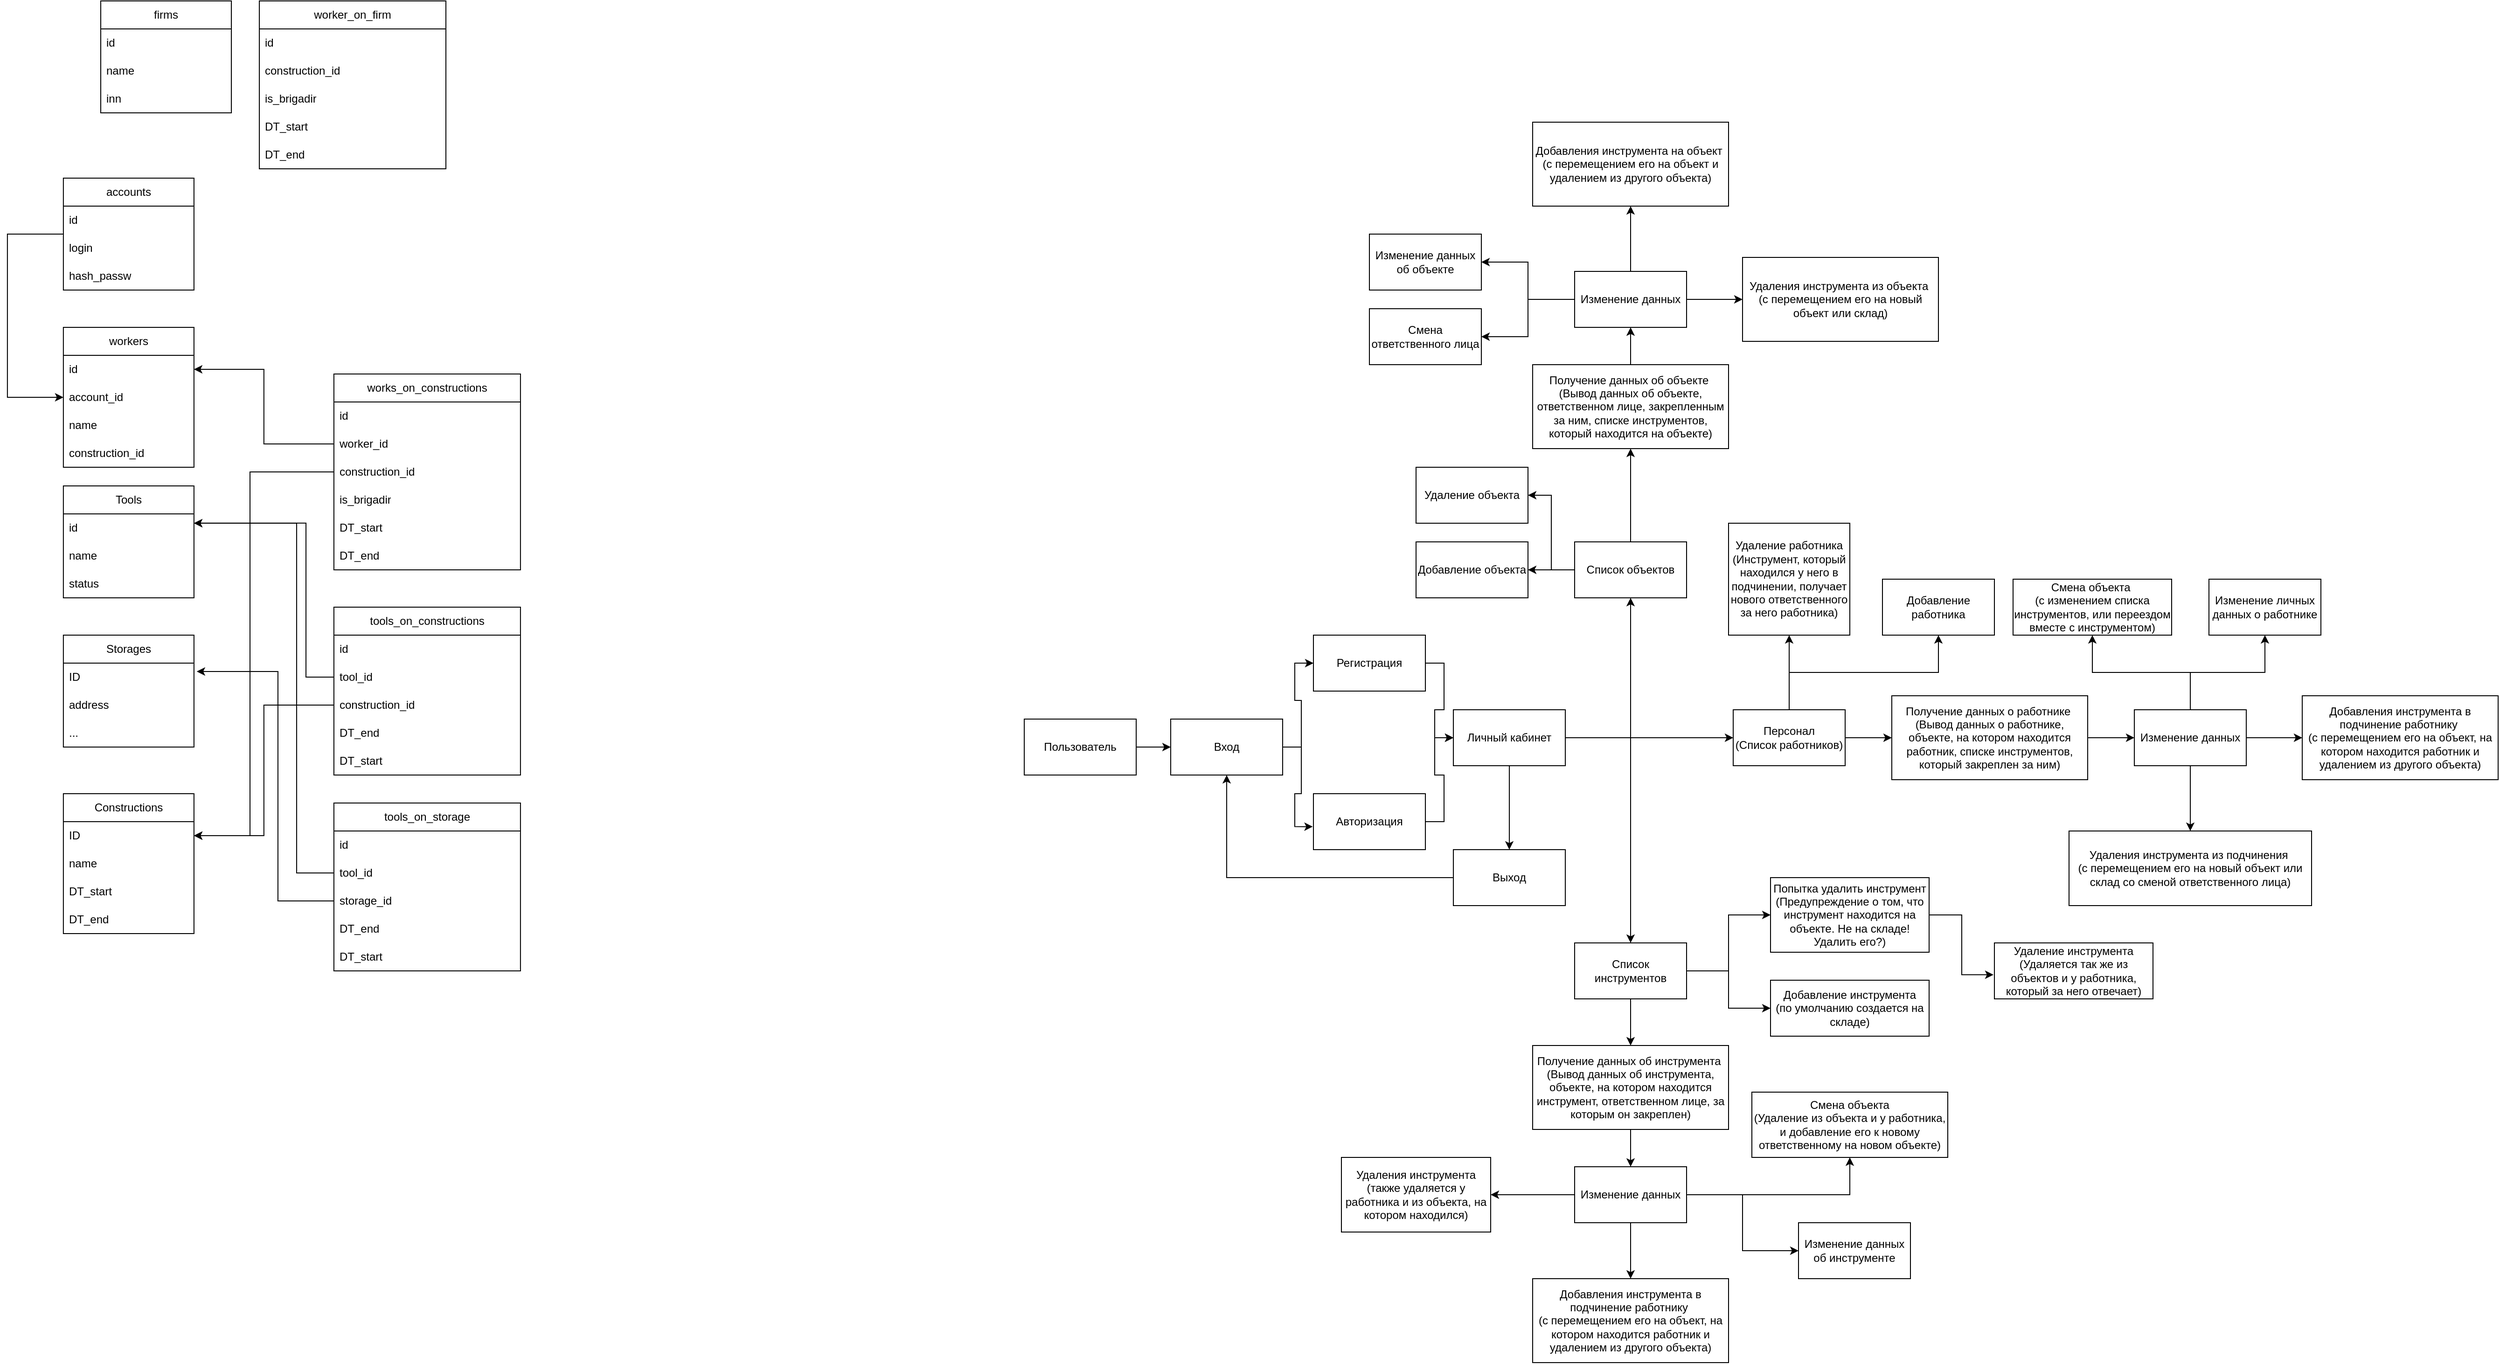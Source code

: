 <mxfile version="24.2.5" type="device">
  <diagram name="Страница — 1" id="pXBRPbK-wIGQVWEpCZlB">
    <mxGraphModel dx="1516" dy="2089" grid="1" gridSize="10" guides="1" tooltips="1" connect="1" arrows="1" fold="1" page="1" pageScale="1" pageWidth="827" pageHeight="1169" math="0" shadow="0">
      <root>
        <mxCell id="0" />
        <mxCell id="1" parent="0" />
        <mxCell id="KcIgnMJ5EYXVW8Tdl9T5-3" style="edgeStyle=orthogonalEdgeStyle;rounded=0;orthogonalLoop=1;jettySize=auto;html=1;entryX=0;entryY=0.5;entryDx=0;entryDy=0;" parent="1" source="KcIgnMJ5EYXVW8Tdl9T5-1" target="KcIgnMJ5EYXVW8Tdl9T5-2" edge="1">
          <mxGeometry relative="1" as="geometry" />
        </mxCell>
        <mxCell id="KcIgnMJ5EYXVW8Tdl9T5-1" value="Пользователь" style="rounded=0;whiteSpace=wrap;html=1;" parent="1" vertex="1">
          <mxGeometry x="670" y="350" width="120" height="60" as="geometry" />
        </mxCell>
        <mxCell id="KcIgnMJ5EYXVW8Tdl9T5-7" style="edgeStyle=orthogonalEdgeStyle;rounded=0;orthogonalLoop=1;jettySize=auto;html=1;entryX=0;entryY=0.5;entryDx=0;entryDy=0;" parent="1" source="KcIgnMJ5EYXVW8Tdl9T5-2" target="KcIgnMJ5EYXVW8Tdl9T5-4" edge="1">
          <mxGeometry relative="1" as="geometry" />
        </mxCell>
        <mxCell id="KcIgnMJ5EYXVW8Tdl9T5-2" value="Вход" style="rounded=0;whiteSpace=wrap;html=1;" parent="1" vertex="1">
          <mxGeometry x="827" y="350" width="120" height="60" as="geometry" />
        </mxCell>
        <mxCell id="KcIgnMJ5EYXVW8Tdl9T5-9" style="edgeStyle=orthogonalEdgeStyle;rounded=0;orthogonalLoop=1;jettySize=auto;html=1;entryX=0;entryY=0.5;entryDx=0;entryDy=0;" parent="1" source="KcIgnMJ5EYXVW8Tdl9T5-4" target="KcIgnMJ5EYXVW8Tdl9T5-8" edge="1">
          <mxGeometry relative="1" as="geometry" />
        </mxCell>
        <mxCell id="KcIgnMJ5EYXVW8Tdl9T5-4" value="Регистрация" style="rounded=0;whiteSpace=wrap;html=1;" parent="1" vertex="1">
          <mxGeometry x="980" y="260" width="120" height="60" as="geometry" />
        </mxCell>
        <mxCell id="KcIgnMJ5EYXVW8Tdl9T5-10" style="edgeStyle=orthogonalEdgeStyle;rounded=0;orthogonalLoop=1;jettySize=auto;html=1;entryX=0;entryY=0.5;entryDx=0;entryDy=0;" parent="1" source="KcIgnMJ5EYXVW8Tdl9T5-5" target="KcIgnMJ5EYXVW8Tdl9T5-8" edge="1">
          <mxGeometry relative="1" as="geometry" />
        </mxCell>
        <mxCell id="KcIgnMJ5EYXVW8Tdl9T5-5" value="Авторизация" style="rounded=0;whiteSpace=wrap;html=1;" parent="1" vertex="1">
          <mxGeometry x="980" y="430" width="120" height="60" as="geometry" />
        </mxCell>
        <mxCell id="KcIgnMJ5EYXVW8Tdl9T5-6" style="edgeStyle=orthogonalEdgeStyle;rounded=0;orthogonalLoop=1;jettySize=auto;html=1;entryX=-0.006;entryY=0.589;entryDx=0;entryDy=0;entryPerimeter=0;" parent="1" source="KcIgnMJ5EYXVW8Tdl9T5-2" target="KcIgnMJ5EYXVW8Tdl9T5-5" edge="1">
          <mxGeometry relative="1" as="geometry" />
        </mxCell>
        <mxCell id="KcIgnMJ5EYXVW8Tdl9T5-12" style="edgeStyle=orthogonalEdgeStyle;rounded=0;orthogonalLoop=1;jettySize=auto;html=1;entryX=0.5;entryY=0;entryDx=0;entryDy=0;" parent="1" source="KcIgnMJ5EYXVW8Tdl9T5-8" target="KcIgnMJ5EYXVW8Tdl9T5-11" edge="1">
          <mxGeometry relative="1" as="geometry" />
        </mxCell>
        <mxCell id="KcIgnMJ5EYXVW8Tdl9T5-18" style="edgeStyle=orthogonalEdgeStyle;rounded=0;orthogonalLoop=1;jettySize=auto;html=1;entryX=0;entryY=0.5;entryDx=0;entryDy=0;" parent="1" source="KcIgnMJ5EYXVW8Tdl9T5-8" target="KcIgnMJ5EYXVW8Tdl9T5-15" edge="1">
          <mxGeometry relative="1" as="geometry" />
        </mxCell>
        <mxCell id="KcIgnMJ5EYXVW8Tdl9T5-19" style="edgeStyle=orthogonalEdgeStyle;rounded=0;orthogonalLoop=1;jettySize=auto;html=1;entryX=0.5;entryY=0;entryDx=0;entryDy=0;" parent="1" source="KcIgnMJ5EYXVW8Tdl9T5-8" target="KcIgnMJ5EYXVW8Tdl9T5-16" edge="1">
          <mxGeometry relative="1" as="geometry" />
        </mxCell>
        <mxCell id="KcIgnMJ5EYXVW8Tdl9T5-8" value="Личный кабинет" style="rounded=0;whiteSpace=wrap;html=1;" parent="1" vertex="1">
          <mxGeometry x="1130" y="340" width="120" height="60" as="geometry" />
        </mxCell>
        <mxCell id="KcIgnMJ5EYXVW8Tdl9T5-13" style="edgeStyle=orthogonalEdgeStyle;rounded=0;orthogonalLoop=1;jettySize=auto;html=1;entryX=0.5;entryY=1;entryDx=0;entryDy=0;" parent="1" source="KcIgnMJ5EYXVW8Tdl9T5-11" target="KcIgnMJ5EYXVW8Tdl9T5-2" edge="1">
          <mxGeometry relative="1" as="geometry" />
        </mxCell>
        <mxCell id="KcIgnMJ5EYXVW8Tdl9T5-11" value="Выход" style="rounded=0;whiteSpace=wrap;html=1;" parent="1" vertex="1">
          <mxGeometry x="1130" y="490" width="120" height="60" as="geometry" />
        </mxCell>
        <mxCell id="KcIgnMJ5EYXVW8Tdl9T5-23" style="edgeStyle=orthogonalEdgeStyle;rounded=0;orthogonalLoop=1;jettySize=auto;html=1;entryX=1;entryY=0.5;entryDx=0;entryDy=0;" parent="1" source="KcIgnMJ5EYXVW8Tdl9T5-14" target="KcIgnMJ5EYXVW8Tdl9T5-20" edge="1">
          <mxGeometry relative="1" as="geometry" />
        </mxCell>
        <mxCell id="KcIgnMJ5EYXVW8Tdl9T5-24" style="edgeStyle=orthogonalEdgeStyle;rounded=0;orthogonalLoop=1;jettySize=auto;html=1;entryX=1;entryY=0.5;entryDx=0;entryDy=0;" parent="1" source="KcIgnMJ5EYXVW8Tdl9T5-14" target="KcIgnMJ5EYXVW8Tdl9T5-22" edge="1">
          <mxGeometry relative="1" as="geometry" />
        </mxCell>
        <mxCell id="KcIgnMJ5EYXVW8Tdl9T5-25" style="edgeStyle=orthogonalEdgeStyle;rounded=0;orthogonalLoop=1;jettySize=auto;html=1;entryX=0.5;entryY=1;entryDx=0;entryDy=0;" parent="1" source="KcIgnMJ5EYXVW8Tdl9T5-14" target="KcIgnMJ5EYXVW8Tdl9T5-21" edge="1">
          <mxGeometry relative="1" as="geometry" />
        </mxCell>
        <mxCell id="KcIgnMJ5EYXVW8Tdl9T5-14" value="Список объектов" style="rounded=0;whiteSpace=wrap;html=1;" parent="1" vertex="1">
          <mxGeometry x="1260" y="160" width="120" height="60" as="geometry" />
        </mxCell>
        <mxCell id="KcIgnMJ5EYXVW8Tdl9T5-47" style="edgeStyle=orthogonalEdgeStyle;rounded=0;orthogonalLoop=1;jettySize=auto;html=1;entryX=0;entryY=0.5;entryDx=0;entryDy=0;" parent="1" source="KcIgnMJ5EYXVW8Tdl9T5-15" target="KcIgnMJ5EYXVW8Tdl9T5-37" edge="1">
          <mxGeometry relative="1" as="geometry" />
        </mxCell>
        <mxCell id="KcIgnMJ5EYXVW8Tdl9T5-64" style="edgeStyle=orthogonalEdgeStyle;rounded=0;orthogonalLoop=1;jettySize=auto;html=1;entryX=0.5;entryY=1;entryDx=0;entryDy=0;" parent="1" source="KcIgnMJ5EYXVW8Tdl9T5-15" target="KcIgnMJ5EYXVW8Tdl9T5-63" edge="1">
          <mxGeometry relative="1" as="geometry" />
        </mxCell>
        <mxCell id="KcIgnMJ5EYXVW8Tdl9T5-65" style="edgeStyle=orthogonalEdgeStyle;rounded=0;orthogonalLoop=1;jettySize=auto;html=1;entryX=0.5;entryY=1;entryDx=0;entryDy=0;exitX=0.5;exitY=0;exitDx=0;exitDy=0;" parent="1" source="KcIgnMJ5EYXVW8Tdl9T5-15" target="KcIgnMJ5EYXVW8Tdl9T5-62" edge="1">
          <mxGeometry relative="1" as="geometry" />
        </mxCell>
        <mxCell id="KcIgnMJ5EYXVW8Tdl9T5-15" value="Персонал&lt;br&gt;(Список работников)" style="rounded=0;whiteSpace=wrap;html=1;" parent="1" vertex="1">
          <mxGeometry x="1430" y="340" width="120" height="60" as="geometry" />
        </mxCell>
        <mxCell id="KcIgnMJ5EYXVW8Tdl9T5-61" style="edgeStyle=orthogonalEdgeStyle;rounded=0;orthogonalLoop=1;jettySize=auto;html=1;entryX=0.5;entryY=0;entryDx=0;entryDy=0;" parent="1" source="KcIgnMJ5EYXVW8Tdl9T5-16" target="KcIgnMJ5EYXVW8Tdl9T5-51" edge="1">
          <mxGeometry relative="1" as="geometry" />
        </mxCell>
        <mxCell id="KcIgnMJ5EYXVW8Tdl9T5-68" style="edgeStyle=orthogonalEdgeStyle;rounded=0;orthogonalLoop=1;jettySize=auto;html=1;entryX=0;entryY=0.5;entryDx=0;entryDy=0;" parent="1" source="KcIgnMJ5EYXVW8Tdl9T5-16" target="KcIgnMJ5EYXVW8Tdl9T5-67" edge="1">
          <mxGeometry relative="1" as="geometry" />
        </mxCell>
        <mxCell id="KcIgnMJ5EYXVW8Tdl9T5-69" style="edgeStyle=orthogonalEdgeStyle;rounded=0;orthogonalLoop=1;jettySize=auto;html=1;entryX=0;entryY=0.5;entryDx=0;entryDy=0;" parent="1" source="KcIgnMJ5EYXVW8Tdl9T5-16" target="KcIgnMJ5EYXVW8Tdl9T5-66" edge="1">
          <mxGeometry relative="1" as="geometry" />
        </mxCell>
        <mxCell id="KcIgnMJ5EYXVW8Tdl9T5-16" value="Список инструментов" style="rounded=0;whiteSpace=wrap;html=1;" parent="1" vertex="1">
          <mxGeometry x="1260" y="590" width="120" height="60" as="geometry" />
        </mxCell>
        <mxCell id="KcIgnMJ5EYXVW8Tdl9T5-17" style="edgeStyle=orthogonalEdgeStyle;rounded=0;orthogonalLoop=1;jettySize=auto;html=1;entryX=0.5;entryY=1;entryDx=0;entryDy=0;" parent="1" source="KcIgnMJ5EYXVW8Tdl9T5-8" target="KcIgnMJ5EYXVW8Tdl9T5-14" edge="1">
          <mxGeometry relative="1" as="geometry" />
        </mxCell>
        <mxCell id="KcIgnMJ5EYXVW8Tdl9T5-20" value="Добавление объекта" style="rounded=0;whiteSpace=wrap;html=1;" parent="1" vertex="1">
          <mxGeometry x="1090" y="160" width="120" height="60" as="geometry" />
        </mxCell>
        <mxCell id="KcIgnMJ5EYXVW8Tdl9T5-28" style="edgeStyle=orthogonalEdgeStyle;rounded=0;orthogonalLoop=1;jettySize=auto;html=1;entryX=0.5;entryY=1;entryDx=0;entryDy=0;" parent="1" source="KcIgnMJ5EYXVW8Tdl9T5-21" target="KcIgnMJ5EYXVW8Tdl9T5-27" edge="1">
          <mxGeometry relative="1" as="geometry" />
        </mxCell>
        <mxCell id="KcIgnMJ5EYXVW8Tdl9T5-21" value="Получение данных об объекте&amp;nbsp;&lt;div&gt;(Вывод данных об объекте, ответственном лице, закрепленным за ним, списке инструментов, который находится на объекте)&lt;/div&gt;" style="rounded=0;whiteSpace=wrap;html=1;" parent="1" vertex="1">
          <mxGeometry x="1215" y="-30" width="210" height="90" as="geometry" />
        </mxCell>
        <mxCell id="KcIgnMJ5EYXVW8Tdl9T5-22" value="Удаление объекта" style="rounded=0;whiteSpace=wrap;html=1;" parent="1" vertex="1">
          <mxGeometry x="1090" y="80" width="120" height="60" as="geometry" />
        </mxCell>
        <mxCell id="KcIgnMJ5EYXVW8Tdl9T5-26" value="Добавления инструмента на объект&amp;nbsp;&lt;div&gt;(с перемещением его на объект и удалением из другого объекта)&lt;/div&gt;" style="rounded=0;whiteSpace=wrap;html=1;" parent="1" vertex="1">
          <mxGeometry x="1215" y="-290" width="210" height="90" as="geometry" />
        </mxCell>
        <mxCell id="KcIgnMJ5EYXVW8Tdl9T5-29" style="edgeStyle=orthogonalEdgeStyle;rounded=0;orthogonalLoop=1;jettySize=auto;html=1;entryX=0.5;entryY=1;entryDx=0;entryDy=0;" parent="1" source="KcIgnMJ5EYXVW8Tdl9T5-27" target="KcIgnMJ5EYXVW8Tdl9T5-26" edge="1">
          <mxGeometry relative="1" as="geometry" />
        </mxCell>
        <mxCell id="KcIgnMJ5EYXVW8Tdl9T5-31" style="edgeStyle=orthogonalEdgeStyle;rounded=0;orthogonalLoop=1;jettySize=auto;html=1;entryX=0;entryY=0.5;entryDx=0;entryDy=0;" parent="1" source="KcIgnMJ5EYXVW8Tdl9T5-27" target="KcIgnMJ5EYXVW8Tdl9T5-30" edge="1">
          <mxGeometry relative="1" as="geometry" />
        </mxCell>
        <mxCell id="KcIgnMJ5EYXVW8Tdl9T5-34" style="edgeStyle=orthogonalEdgeStyle;rounded=0;orthogonalLoop=1;jettySize=auto;html=1;entryX=1;entryY=0.5;entryDx=0;entryDy=0;" parent="1" source="KcIgnMJ5EYXVW8Tdl9T5-27" target="KcIgnMJ5EYXVW8Tdl9T5-33" edge="1">
          <mxGeometry relative="1" as="geometry" />
        </mxCell>
        <mxCell id="KcIgnMJ5EYXVW8Tdl9T5-35" style="edgeStyle=orthogonalEdgeStyle;rounded=0;orthogonalLoop=1;jettySize=auto;html=1;entryX=1;entryY=0.5;entryDx=0;entryDy=0;" parent="1" source="KcIgnMJ5EYXVW8Tdl9T5-27" target="KcIgnMJ5EYXVW8Tdl9T5-32" edge="1">
          <mxGeometry relative="1" as="geometry" />
        </mxCell>
        <mxCell id="KcIgnMJ5EYXVW8Tdl9T5-27" value="Изменение данных" style="rounded=0;whiteSpace=wrap;html=1;" parent="1" vertex="1">
          <mxGeometry x="1260" y="-130" width="120" height="60" as="geometry" />
        </mxCell>
        <mxCell id="KcIgnMJ5EYXVW8Tdl9T5-30" value="Удаления инструмента из объекта&amp;nbsp;&lt;div&gt;(с перемещением его на новый объект или склад)&lt;/div&gt;" style="rounded=0;whiteSpace=wrap;html=1;" parent="1" vertex="1">
          <mxGeometry x="1440" y="-145" width="210" height="90" as="geometry" />
        </mxCell>
        <mxCell id="KcIgnMJ5EYXVW8Tdl9T5-32" value="Смена ответственного лица" style="rounded=0;whiteSpace=wrap;html=1;" parent="1" vertex="1">
          <mxGeometry x="1040" y="-90" width="120" height="60" as="geometry" />
        </mxCell>
        <mxCell id="KcIgnMJ5EYXVW8Tdl9T5-33" value="Изменение данных об объекте" style="rounded=0;whiteSpace=wrap;html=1;" parent="1" vertex="1">
          <mxGeometry x="1040" y="-170" width="120" height="60" as="geometry" />
        </mxCell>
        <mxCell id="KcIgnMJ5EYXVW8Tdl9T5-36" style="edgeStyle=orthogonalEdgeStyle;rounded=0;orthogonalLoop=1;jettySize=auto;html=1;entryX=0;entryY=0.5;entryDx=0;entryDy=0;exitX=1;exitY=0.5;exitDx=0;exitDy=0;" parent="1" source="KcIgnMJ5EYXVW8Tdl9T5-37" target="KcIgnMJ5EYXVW8Tdl9T5-43" edge="1">
          <mxGeometry relative="1" as="geometry" />
        </mxCell>
        <mxCell id="KcIgnMJ5EYXVW8Tdl9T5-37" value="Получение данных о работнике&amp;nbsp;&lt;div&gt;(Вывод данных о работнике, объекте, на котором находится работник, списке инструментов, который закреплен за ним)&lt;/div&gt;" style="rounded=0;whiteSpace=wrap;html=1;" parent="1" vertex="1">
          <mxGeometry x="1600" y="325" width="210" height="90" as="geometry" />
        </mxCell>
        <mxCell id="KcIgnMJ5EYXVW8Tdl9T5-38" value="Добавления инструмента в подчинение работнику&amp;nbsp;&lt;div&gt;(с перемещением его на объект, на котором находится работник и удалением из другого объекта)&lt;/div&gt;" style="rounded=0;whiteSpace=wrap;html=1;" parent="1" vertex="1">
          <mxGeometry x="2040" y="325" width="210" height="90" as="geometry" />
        </mxCell>
        <mxCell id="KcIgnMJ5EYXVW8Tdl9T5-39" style="edgeStyle=orthogonalEdgeStyle;rounded=0;orthogonalLoop=1;jettySize=auto;html=1;entryX=0;entryY=0.5;entryDx=0;entryDy=0;" parent="1" source="KcIgnMJ5EYXVW8Tdl9T5-43" target="KcIgnMJ5EYXVW8Tdl9T5-38" edge="1">
          <mxGeometry relative="1" as="geometry" />
        </mxCell>
        <mxCell id="KcIgnMJ5EYXVW8Tdl9T5-40" style="edgeStyle=orthogonalEdgeStyle;rounded=0;orthogonalLoop=1;jettySize=auto;html=1;entryX=0.5;entryY=0;entryDx=0;entryDy=0;" parent="1" source="KcIgnMJ5EYXVW8Tdl9T5-43" target="KcIgnMJ5EYXVW8Tdl9T5-44" edge="1">
          <mxGeometry relative="1" as="geometry" />
        </mxCell>
        <mxCell id="KcIgnMJ5EYXVW8Tdl9T5-41" style="edgeStyle=orthogonalEdgeStyle;rounded=0;orthogonalLoop=1;jettySize=auto;html=1;entryX=0.5;entryY=1;entryDx=0;entryDy=0;" parent="1" source="KcIgnMJ5EYXVW8Tdl9T5-43" target="KcIgnMJ5EYXVW8Tdl9T5-46" edge="1">
          <mxGeometry relative="1" as="geometry" />
        </mxCell>
        <mxCell id="KcIgnMJ5EYXVW8Tdl9T5-49" style="edgeStyle=orthogonalEdgeStyle;rounded=0;orthogonalLoop=1;jettySize=auto;html=1;entryX=0.5;entryY=1;entryDx=0;entryDy=0;" parent="1" source="KcIgnMJ5EYXVW8Tdl9T5-43" target="KcIgnMJ5EYXVW8Tdl9T5-48" edge="1">
          <mxGeometry relative="1" as="geometry" />
        </mxCell>
        <mxCell id="KcIgnMJ5EYXVW8Tdl9T5-43" value="Изменение данных" style="rounded=0;whiteSpace=wrap;html=1;" parent="1" vertex="1">
          <mxGeometry x="1860" y="340" width="120" height="60" as="geometry" />
        </mxCell>
        <mxCell id="KcIgnMJ5EYXVW8Tdl9T5-44" value="Удаления инструмента из подчинения&amp;nbsp;&lt;div&gt;(с перемещением его на новый объект или склад со сменой ответственного лица)&lt;/div&gt;" style="rounded=0;whiteSpace=wrap;html=1;" parent="1" vertex="1">
          <mxGeometry x="1790" y="470" width="260" height="80" as="geometry" />
        </mxCell>
        <mxCell id="KcIgnMJ5EYXVW8Tdl9T5-46" value="Изменение личных данных о работнике" style="rounded=0;whiteSpace=wrap;html=1;" parent="1" vertex="1">
          <mxGeometry x="1940" y="200" width="120" height="60" as="geometry" />
        </mxCell>
        <mxCell id="KcIgnMJ5EYXVW8Tdl9T5-48" value="Смена объекта&amp;nbsp;&lt;br&gt;(с изменением списка инструментов, или переездом вместе с инструментом)" style="rounded=0;whiteSpace=wrap;html=1;" parent="1" vertex="1">
          <mxGeometry x="1730" y="200" width="170" height="60" as="geometry" />
        </mxCell>
        <mxCell id="KcIgnMJ5EYXVW8Tdl9T5-50" style="edgeStyle=orthogonalEdgeStyle;rounded=0;orthogonalLoop=1;jettySize=auto;html=1;entryX=0.5;entryY=0;entryDx=0;entryDy=0;exitX=0.5;exitY=1;exitDx=0;exitDy=0;" parent="1" source="KcIgnMJ5EYXVW8Tdl9T5-51" target="KcIgnMJ5EYXVW8Tdl9T5-57" edge="1">
          <mxGeometry relative="1" as="geometry" />
        </mxCell>
        <mxCell id="KcIgnMJ5EYXVW8Tdl9T5-51" value="Получение данных об инструмента&amp;nbsp;&lt;div&gt;(Вывод данных об инструмента, объекте, на котором находится инструмент, ответственном лице, за которым он закреплен)&lt;/div&gt;" style="rounded=0;whiteSpace=wrap;html=1;" parent="1" vertex="1">
          <mxGeometry x="1215" y="700" width="210" height="90" as="geometry" />
        </mxCell>
        <mxCell id="KcIgnMJ5EYXVW8Tdl9T5-52" value="Добавления инструмента в подчинение работнику&amp;nbsp;&lt;div&gt;(с перемещением его на объект, на котором находится работник и удалением из другого объекта)&lt;/div&gt;" style="rounded=0;whiteSpace=wrap;html=1;" parent="1" vertex="1">
          <mxGeometry x="1215" y="950" width="210" height="90" as="geometry" />
        </mxCell>
        <mxCell id="KcIgnMJ5EYXVW8Tdl9T5-53" style="edgeStyle=orthogonalEdgeStyle;rounded=0;orthogonalLoop=1;jettySize=auto;html=1;entryX=0.5;entryY=0;entryDx=0;entryDy=0;" parent="1" source="KcIgnMJ5EYXVW8Tdl9T5-57" target="KcIgnMJ5EYXVW8Tdl9T5-52" edge="1">
          <mxGeometry relative="1" as="geometry" />
        </mxCell>
        <mxCell id="KcIgnMJ5EYXVW8Tdl9T5-54" style="edgeStyle=orthogonalEdgeStyle;rounded=0;orthogonalLoop=1;jettySize=auto;html=1;entryX=1;entryY=0.5;entryDx=0;entryDy=0;" parent="1" source="KcIgnMJ5EYXVW8Tdl9T5-57" target="KcIgnMJ5EYXVW8Tdl9T5-58" edge="1">
          <mxGeometry relative="1" as="geometry" />
        </mxCell>
        <mxCell id="KcIgnMJ5EYXVW8Tdl9T5-55" style="edgeStyle=orthogonalEdgeStyle;rounded=0;orthogonalLoop=1;jettySize=auto;html=1;entryX=0;entryY=0.5;entryDx=0;entryDy=0;" parent="1" source="KcIgnMJ5EYXVW8Tdl9T5-57" target="KcIgnMJ5EYXVW8Tdl9T5-59" edge="1">
          <mxGeometry relative="1" as="geometry" />
        </mxCell>
        <mxCell id="KcIgnMJ5EYXVW8Tdl9T5-56" style="edgeStyle=orthogonalEdgeStyle;rounded=0;orthogonalLoop=1;jettySize=auto;html=1;entryX=0.5;entryY=1;entryDx=0;entryDy=0;" parent="1" source="KcIgnMJ5EYXVW8Tdl9T5-57" target="KcIgnMJ5EYXVW8Tdl9T5-60" edge="1">
          <mxGeometry relative="1" as="geometry" />
        </mxCell>
        <mxCell id="KcIgnMJ5EYXVW8Tdl9T5-57" value="Изменение данных" style="rounded=0;whiteSpace=wrap;html=1;" parent="1" vertex="1">
          <mxGeometry x="1260" y="830" width="120" height="60" as="geometry" />
        </mxCell>
        <mxCell id="KcIgnMJ5EYXVW8Tdl9T5-58" value="Удаления инструмента&lt;div&gt;(также удаляется у работника и из объекта, на котором находился)&lt;/div&gt;" style="rounded=0;whiteSpace=wrap;html=1;" parent="1" vertex="1">
          <mxGeometry x="1010" y="820" width="160" height="80" as="geometry" />
        </mxCell>
        <mxCell id="KcIgnMJ5EYXVW8Tdl9T5-59" value="Изменение данных об инструменте" style="rounded=0;whiteSpace=wrap;html=1;" parent="1" vertex="1">
          <mxGeometry x="1500" y="890" width="120" height="60" as="geometry" />
        </mxCell>
        <mxCell id="KcIgnMJ5EYXVW8Tdl9T5-60" value="Смена объекта&lt;div&gt;&lt;span style=&quot;background-color: initial;&quot;&gt;(Удаление из объекта и у работника, и добавление его к новому ответственному на новом объекте)&lt;/span&gt;&lt;/div&gt;" style="rounded=0;whiteSpace=wrap;html=1;" parent="1" vertex="1">
          <mxGeometry x="1450" y="750" width="210" height="70" as="geometry" />
        </mxCell>
        <mxCell id="KcIgnMJ5EYXVW8Tdl9T5-62" value="Добавление работника" style="rounded=0;whiteSpace=wrap;html=1;" parent="1" vertex="1">
          <mxGeometry x="1590" y="200" width="120" height="60" as="geometry" />
        </mxCell>
        <mxCell id="KcIgnMJ5EYXVW8Tdl9T5-63" value="Удаление работника&lt;div&gt;(Инструмент, который находился у него в подчинении, получает нового ответственного за него работника)&lt;/div&gt;" style="rounded=0;whiteSpace=wrap;html=1;" parent="1" vertex="1">
          <mxGeometry x="1425" y="140" width="130" height="120" as="geometry" />
        </mxCell>
        <mxCell id="KcIgnMJ5EYXVW8Tdl9T5-66" value="Добавление инструмента&lt;br&gt;(по умолчанию создается на складе)" style="rounded=0;whiteSpace=wrap;html=1;" parent="1" vertex="1">
          <mxGeometry x="1470" y="630" width="170" height="60" as="geometry" />
        </mxCell>
        <mxCell id="KcIgnMJ5EYXVW8Tdl9T5-67" value="&lt;div&gt;Попытка удалить инструмент (Предупреждение о том, что инструмент находится на объекте. Не на складе!&lt;/div&gt;&lt;div&gt;Удалить его?)&lt;/div&gt;" style="rounded=0;whiteSpace=wrap;html=1;" parent="1" vertex="1">
          <mxGeometry x="1470" y="520" width="170" height="80" as="geometry" />
        </mxCell>
        <mxCell id="VqT05KvHxKJQ9wnNMlr1-1" value="Удаление инструмента&lt;div&gt;(Удаляется так же из объектов и у работника, который за него отвечает)&lt;/div&gt;" style="rounded=0;whiteSpace=wrap;html=1;" parent="1" vertex="1">
          <mxGeometry x="1710" y="590" width="170" height="60" as="geometry" />
        </mxCell>
        <mxCell id="VqT05KvHxKJQ9wnNMlr1-2" style="edgeStyle=orthogonalEdgeStyle;rounded=0;orthogonalLoop=1;jettySize=auto;html=1;entryX=-0.006;entryY=0.569;entryDx=0;entryDy=0;entryPerimeter=0;" parent="1" source="KcIgnMJ5EYXVW8Tdl9T5-67" target="VqT05KvHxKJQ9wnNMlr1-1" edge="1">
          <mxGeometry relative="1" as="geometry" />
        </mxCell>
        <mxCell id="-j1Z1FCKkQRBLujOwYgF-1" style="edgeStyle=orthogonalEdgeStyle;rounded=0;orthogonalLoop=1;jettySize=auto;html=1;entryX=0;entryY=0.5;entryDx=0;entryDy=0;" edge="1" parent="1" source="-j1Z1FCKkQRBLujOwYgF-2" target="-j1Z1FCKkQRBLujOwYgF-8">
          <mxGeometry relative="1" as="geometry">
            <Array as="points">
              <mxPoint x="-420.06" y="-170" />
              <mxPoint x="-420.06" y="5" />
            </Array>
          </mxGeometry>
        </mxCell>
        <mxCell id="-j1Z1FCKkQRBLujOwYgF-2" value="accounts" style="swimlane;fontStyle=0;childLayout=stackLayout;horizontal=1;startSize=30;horizontalStack=0;resizeParent=1;resizeParentMax=0;resizeLast=0;collapsible=1;marginBottom=0;whiteSpace=wrap;html=1;" vertex="1" parent="1">
          <mxGeometry x="-360.06" y="-230" width="140" height="120" as="geometry" />
        </mxCell>
        <mxCell id="-j1Z1FCKkQRBLujOwYgF-3" value="id" style="text;strokeColor=none;fillColor=none;align=left;verticalAlign=middle;spacingLeft=4;spacingRight=4;overflow=hidden;points=[[0,0.5],[1,0.5]];portConstraint=eastwest;rotatable=0;whiteSpace=wrap;html=1;" vertex="1" parent="-j1Z1FCKkQRBLujOwYgF-2">
          <mxGeometry y="30" width="140" height="30" as="geometry" />
        </mxCell>
        <mxCell id="-j1Z1FCKkQRBLujOwYgF-4" value="login" style="text;strokeColor=none;fillColor=none;align=left;verticalAlign=middle;spacingLeft=4;spacingRight=4;overflow=hidden;points=[[0,0.5],[1,0.5]];portConstraint=eastwest;rotatable=0;whiteSpace=wrap;html=1;" vertex="1" parent="-j1Z1FCKkQRBLujOwYgF-2">
          <mxGeometry y="60" width="140" height="30" as="geometry" />
        </mxCell>
        <mxCell id="-j1Z1FCKkQRBLujOwYgF-5" value="hash_passw" style="text;strokeColor=none;fillColor=none;align=left;verticalAlign=middle;spacingLeft=4;spacingRight=4;overflow=hidden;points=[[0,0.5],[1,0.5]];portConstraint=eastwest;rotatable=0;whiteSpace=wrap;html=1;" vertex="1" parent="-j1Z1FCKkQRBLujOwYgF-2">
          <mxGeometry y="90" width="140" height="30" as="geometry" />
        </mxCell>
        <mxCell id="-j1Z1FCKkQRBLujOwYgF-6" value="workers" style="swimlane;fontStyle=0;childLayout=stackLayout;horizontal=1;startSize=30;horizontalStack=0;resizeParent=1;resizeParentMax=0;resizeLast=0;collapsible=1;marginBottom=0;whiteSpace=wrap;html=1;" vertex="1" parent="1">
          <mxGeometry x="-360.06" y="-70" width="140" height="150" as="geometry" />
        </mxCell>
        <mxCell id="-j1Z1FCKkQRBLujOwYgF-7" value="id" style="text;strokeColor=none;fillColor=none;align=left;verticalAlign=middle;spacingLeft=4;spacingRight=4;overflow=hidden;points=[[0,0.5],[1,0.5]];portConstraint=eastwest;rotatable=0;whiteSpace=wrap;html=1;" vertex="1" parent="-j1Z1FCKkQRBLujOwYgF-6">
          <mxGeometry y="30" width="140" height="30" as="geometry" />
        </mxCell>
        <mxCell id="-j1Z1FCKkQRBLujOwYgF-8" value="account_id" style="text;strokeColor=none;fillColor=none;align=left;verticalAlign=middle;spacingLeft=4;spacingRight=4;overflow=hidden;points=[[0,0.5],[1,0.5]];portConstraint=eastwest;rotatable=0;whiteSpace=wrap;html=1;" vertex="1" parent="-j1Z1FCKkQRBLujOwYgF-6">
          <mxGeometry y="60" width="140" height="30" as="geometry" />
        </mxCell>
        <mxCell id="-j1Z1FCKkQRBLujOwYgF-9" value="name" style="text;strokeColor=none;fillColor=none;align=left;verticalAlign=middle;spacingLeft=4;spacingRight=4;overflow=hidden;points=[[0,0.5],[1,0.5]];portConstraint=eastwest;rotatable=0;whiteSpace=wrap;html=1;" vertex="1" parent="-j1Z1FCKkQRBLujOwYgF-6">
          <mxGeometry y="90" width="140" height="30" as="geometry" />
        </mxCell>
        <mxCell id="-j1Z1FCKkQRBLujOwYgF-10" value="construction_id" style="text;strokeColor=none;fillColor=none;align=left;verticalAlign=middle;spacingLeft=4;spacingRight=4;overflow=hidden;points=[[0,0.5],[1,0.5]];portConstraint=eastwest;rotatable=0;whiteSpace=wrap;html=1;" vertex="1" parent="-j1Z1FCKkQRBLujOwYgF-6">
          <mxGeometry y="120" width="140" height="30" as="geometry" />
        </mxCell>
        <mxCell id="-j1Z1FCKkQRBLujOwYgF-11" value="Storages" style="swimlane;fontStyle=0;childLayout=stackLayout;horizontal=1;startSize=30;horizontalStack=0;resizeParent=1;resizeParentMax=0;resizeLast=0;collapsible=1;marginBottom=0;whiteSpace=wrap;html=1;" vertex="1" parent="1">
          <mxGeometry x="-360.06" y="260" width="140" height="120" as="geometry" />
        </mxCell>
        <mxCell id="-j1Z1FCKkQRBLujOwYgF-12" value="ID" style="text;strokeColor=none;fillColor=none;align=left;verticalAlign=middle;spacingLeft=4;spacingRight=4;overflow=hidden;points=[[0,0.5],[1,0.5]];portConstraint=eastwest;rotatable=0;whiteSpace=wrap;html=1;" vertex="1" parent="-j1Z1FCKkQRBLujOwYgF-11">
          <mxGeometry y="30" width="140" height="30" as="geometry" />
        </mxCell>
        <mxCell id="-j1Z1FCKkQRBLujOwYgF-13" value="address" style="text;strokeColor=none;fillColor=none;align=left;verticalAlign=middle;spacingLeft=4;spacingRight=4;overflow=hidden;points=[[0,0.5],[1,0.5]];portConstraint=eastwest;rotatable=0;whiteSpace=wrap;html=1;" vertex="1" parent="-j1Z1FCKkQRBLujOwYgF-11">
          <mxGeometry y="60" width="140" height="30" as="geometry" />
        </mxCell>
        <mxCell id="-j1Z1FCKkQRBLujOwYgF-14" value="..." style="text;strokeColor=none;fillColor=none;align=left;verticalAlign=middle;spacingLeft=4;spacingRight=4;overflow=hidden;points=[[0,0.5],[1,0.5]];portConstraint=eastwest;rotatable=0;whiteSpace=wrap;html=1;" vertex="1" parent="-j1Z1FCKkQRBLujOwYgF-11">
          <mxGeometry y="90" width="140" height="30" as="geometry" />
        </mxCell>
        <mxCell id="-j1Z1FCKkQRBLujOwYgF-15" value="Tools" style="swimlane;fontStyle=0;childLayout=stackLayout;horizontal=1;startSize=30;horizontalStack=0;resizeParent=1;resizeParentMax=0;resizeLast=0;collapsible=1;marginBottom=0;whiteSpace=wrap;html=1;" vertex="1" parent="1">
          <mxGeometry x="-360.06" y="100" width="140" height="120" as="geometry" />
        </mxCell>
        <mxCell id="-j1Z1FCKkQRBLujOwYgF-16" value="id" style="text;strokeColor=none;fillColor=none;align=left;verticalAlign=middle;spacingLeft=4;spacingRight=4;overflow=hidden;points=[[0,0.5],[1,0.5]];portConstraint=eastwest;rotatable=0;whiteSpace=wrap;html=1;" vertex="1" parent="-j1Z1FCKkQRBLujOwYgF-15">
          <mxGeometry y="30" width="140" height="30" as="geometry" />
        </mxCell>
        <mxCell id="-j1Z1FCKkQRBLujOwYgF-17" value="name" style="text;strokeColor=none;fillColor=none;align=left;verticalAlign=middle;spacingLeft=4;spacingRight=4;overflow=hidden;points=[[0,0.5],[1,0.5]];portConstraint=eastwest;rotatable=0;whiteSpace=wrap;html=1;" vertex="1" parent="-j1Z1FCKkQRBLujOwYgF-15">
          <mxGeometry y="60" width="140" height="30" as="geometry" />
        </mxCell>
        <mxCell id="-j1Z1FCKkQRBLujOwYgF-18" value="status" style="text;strokeColor=none;fillColor=none;align=left;verticalAlign=middle;spacingLeft=4;spacingRight=4;overflow=hidden;points=[[0,0.5],[1,0.5]];portConstraint=eastwest;rotatable=0;whiteSpace=wrap;html=1;" vertex="1" parent="-j1Z1FCKkQRBLujOwYgF-15">
          <mxGeometry y="90" width="140" height="30" as="geometry" />
        </mxCell>
        <mxCell id="-j1Z1FCKkQRBLujOwYgF-19" value="Constructions" style="swimlane;fontStyle=0;childLayout=stackLayout;horizontal=1;startSize=30;horizontalStack=0;resizeParent=1;resizeParentMax=0;resizeLast=0;collapsible=1;marginBottom=0;whiteSpace=wrap;html=1;" vertex="1" parent="1">
          <mxGeometry x="-360.06" y="430" width="140" height="150" as="geometry" />
        </mxCell>
        <mxCell id="-j1Z1FCKkQRBLujOwYgF-20" value="ID" style="text;strokeColor=none;fillColor=none;align=left;verticalAlign=middle;spacingLeft=4;spacingRight=4;overflow=hidden;points=[[0,0.5],[1,0.5]];portConstraint=eastwest;rotatable=0;whiteSpace=wrap;html=1;" vertex="1" parent="-j1Z1FCKkQRBLujOwYgF-19">
          <mxGeometry y="30" width="140" height="30" as="geometry" />
        </mxCell>
        <mxCell id="-j1Z1FCKkQRBLujOwYgF-21" value="name" style="text;strokeColor=none;fillColor=none;align=left;verticalAlign=middle;spacingLeft=4;spacingRight=4;overflow=hidden;points=[[0,0.5],[1,0.5]];portConstraint=eastwest;rotatable=0;whiteSpace=wrap;html=1;" vertex="1" parent="-j1Z1FCKkQRBLujOwYgF-19">
          <mxGeometry y="60" width="140" height="30" as="geometry" />
        </mxCell>
        <mxCell id="-j1Z1FCKkQRBLujOwYgF-22" value="DT_start" style="text;strokeColor=none;fillColor=none;align=left;verticalAlign=middle;spacingLeft=4;spacingRight=4;overflow=hidden;points=[[0,0.5],[1,0.5]];portConstraint=eastwest;rotatable=0;whiteSpace=wrap;html=1;" vertex="1" parent="-j1Z1FCKkQRBLujOwYgF-19">
          <mxGeometry y="90" width="140" height="30" as="geometry" />
        </mxCell>
        <mxCell id="-j1Z1FCKkQRBLujOwYgF-23" value="DT_end" style="text;strokeColor=none;fillColor=none;align=left;verticalAlign=middle;spacingLeft=4;spacingRight=4;overflow=hidden;points=[[0,0.5],[1,0.5]];portConstraint=eastwest;rotatable=0;whiteSpace=wrap;html=1;" vertex="1" parent="-j1Z1FCKkQRBLujOwYgF-19">
          <mxGeometry y="120" width="140" height="30" as="geometry" />
        </mxCell>
        <mxCell id="-j1Z1FCKkQRBLujOwYgF-24" value="works_on_constructions" style="swimlane;fontStyle=0;childLayout=stackLayout;horizontal=1;startSize=30;horizontalStack=0;resizeParent=1;resizeParentMax=0;resizeLast=0;collapsible=1;marginBottom=0;whiteSpace=wrap;html=1;" vertex="1" parent="1">
          <mxGeometry x="-70.06" y="-20" width="200" height="210" as="geometry" />
        </mxCell>
        <mxCell id="-j1Z1FCKkQRBLujOwYgF-25" value="id" style="text;strokeColor=none;fillColor=none;align=left;verticalAlign=middle;spacingLeft=4;spacingRight=4;overflow=hidden;points=[[0,0.5],[1,0.5]];portConstraint=eastwest;rotatable=0;whiteSpace=wrap;html=1;" vertex="1" parent="-j1Z1FCKkQRBLujOwYgF-24">
          <mxGeometry y="30" width="200" height="30" as="geometry" />
        </mxCell>
        <mxCell id="-j1Z1FCKkQRBLujOwYgF-26" value="worker_id" style="text;strokeColor=none;fillColor=none;align=left;verticalAlign=middle;spacingLeft=4;spacingRight=4;overflow=hidden;points=[[0,0.5],[1,0.5]];portConstraint=eastwest;rotatable=0;whiteSpace=wrap;html=1;" vertex="1" parent="-j1Z1FCKkQRBLujOwYgF-24">
          <mxGeometry y="60" width="200" height="30" as="geometry" />
        </mxCell>
        <mxCell id="-j1Z1FCKkQRBLujOwYgF-27" value="construction_id" style="text;strokeColor=none;fillColor=none;align=left;verticalAlign=middle;spacingLeft=4;spacingRight=4;overflow=hidden;points=[[0,0.5],[1,0.5]];portConstraint=eastwest;rotatable=0;whiteSpace=wrap;html=1;" vertex="1" parent="-j1Z1FCKkQRBLujOwYgF-24">
          <mxGeometry y="90" width="200" height="30" as="geometry" />
        </mxCell>
        <mxCell id="-j1Z1FCKkQRBLujOwYgF-28" value="is_brigadir" style="text;strokeColor=none;fillColor=none;align=left;verticalAlign=middle;spacingLeft=4;spacingRight=4;overflow=hidden;points=[[0,0.5],[1,0.5]];portConstraint=eastwest;rotatable=0;whiteSpace=wrap;html=1;" vertex="1" parent="-j1Z1FCKkQRBLujOwYgF-24">
          <mxGeometry y="120" width="200" height="30" as="geometry" />
        </mxCell>
        <mxCell id="-j1Z1FCKkQRBLujOwYgF-29" value="DT_start" style="text;strokeColor=none;fillColor=none;align=left;verticalAlign=middle;spacingLeft=4;spacingRight=4;overflow=hidden;points=[[0,0.5],[1,0.5]];portConstraint=eastwest;rotatable=0;whiteSpace=wrap;html=1;" vertex="1" parent="-j1Z1FCKkQRBLujOwYgF-24">
          <mxGeometry y="150" width="200" height="30" as="geometry" />
        </mxCell>
        <mxCell id="-j1Z1FCKkQRBLujOwYgF-30" value="DT_end" style="text;strokeColor=none;fillColor=none;align=left;verticalAlign=middle;spacingLeft=4;spacingRight=4;overflow=hidden;points=[[0,0.5],[1,0.5]];portConstraint=eastwest;rotatable=0;whiteSpace=wrap;html=1;" vertex="1" parent="-j1Z1FCKkQRBLujOwYgF-24">
          <mxGeometry y="180" width="200" height="30" as="geometry" />
        </mxCell>
        <mxCell id="-j1Z1FCKkQRBLujOwYgF-31" style="edgeStyle=orthogonalEdgeStyle;rounded=0;orthogonalLoop=1;jettySize=auto;html=1;entryX=1;entryY=0.5;entryDx=0;entryDy=0;" edge="1" parent="1" source="-j1Z1FCKkQRBLujOwYgF-26" target="-j1Z1FCKkQRBLujOwYgF-7">
          <mxGeometry relative="1" as="geometry" />
        </mxCell>
        <mxCell id="-j1Z1FCKkQRBLujOwYgF-32" style="edgeStyle=orthogonalEdgeStyle;rounded=0;orthogonalLoop=1;jettySize=auto;html=1;entryX=1;entryY=0.5;entryDx=0;entryDy=0;" edge="1" parent="1" source="-j1Z1FCKkQRBLujOwYgF-27" target="-j1Z1FCKkQRBLujOwYgF-20">
          <mxGeometry relative="1" as="geometry">
            <Array as="points">
              <mxPoint x="-160" y="85" />
              <mxPoint x="-160" y="475" />
            </Array>
          </mxGeometry>
        </mxCell>
        <mxCell id="-j1Z1FCKkQRBLujOwYgF-33" value="tools_on_constructions" style="swimlane;fontStyle=0;childLayout=stackLayout;horizontal=1;startSize=30;horizontalStack=0;resizeParent=1;resizeParentMax=0;resizeLast=0;collapsible=1;marginBottom=0;whiteSpace=wrap;html=1;" vertex="1" parent="1">
          <mxGeometry x="-70.06" y="230" width="200" height="180" as="geometry" />
        </mxCell>
        <mxCell id="-j1Z1FCKkQRBLujOwYgF-34" value="id" style="text;strokeColor=none;fillColor=none;align=left;verticalAlign=middle;spacingLeft=4;spacingRight=4;overflow=hidden;points=[[0,0.5],[1,0.5]];portConstraint=eastwest;rotatable=0;whiteSpace=wrap;html=1;" vertex="1" parent="-j1Z1FCKkQRBLujOwYgF-33">
          <mxGeometry y="30" width="200" height="30" as="geometry" />
        </mxCell>
        <mxCell id="-j1Z1FCKkQRBLujOwYgF-35" value="tool_id" style="text;strokeColor=none;fillColor=none;align=left;verticalAlign=middle;spacingLeft=4;spacingRight=4;overflow=hidden;points=[[0,0.5],[1,0.5]];portConstraint=eastwest;rotatable=0;whiteSpace=wrap;html=1;" vertex="1" parent="-j1Z1FCKkQRBLujOwYgF-33">
          <mxGeometry y="60" width="200" height="30" as="geometry" />
        </mxCell>
        <mxCell id="-j1Z1FCKkQRBLujOwYgF-36" value="construction_id" style="text;strokeColor=none;fillColor=none;align=left;verticalAlign=middle;spacingLeft=4;spacingRight=4;overflow=hidden;points=[[0,0.5],[1,0.5]];portConstraint=eastwest;rotatable=0;whiteSpace=wrap;html=1;" vertex="1" parent="-j1Z1FCKkQRBLujOwYgF-33">
          <mxGeometry y="90" width="200" height="30" as="geometry" />
        </mxCell>
        <mxCell id="-j1Z1FCKkQRBLujOwYgF-37" value="DT_end" style="text;strokeColor=none;fillColor=none;align=left;verticalAlign=middle;spacingLeft=4;spacingRight=4;overflow=hidden;points=[[0,0.5],[1,0.5]];portConstraint=eastwest;rotatable=0;whiteSpace=wrap;html=1;" vertex="1" parent="-j1Z1FCKkQRBLujOwYgF-33">
          <mxGeometry y="120" width="200" height="30" as="geometry" />
        </mxCell>
        <mxCell id="-j1Z1FCKkQRBLujOwYgF-38" value="DT_start" style="text;strokeColor=none;fillColor=none;align=left;verticalAlign=middle;spacingLeft=4;spacingRight=4;overflow=hidden;points=[[0,0.5],[1,0.5]];portConstraint=eastwest;rotatable=0;whiteSpace=wrap;html=1;" vertex="1" parent="-j1Z1FCKkQRBLujOwYgF-33">
          <mxGeometry y="150" width="200" height="30" as="geometry" />
        </mxCell>
        <mxCell id="-j1Z1FCKkQRBLujOwYgF-39" style="edgeStyle=orthogonalEdgeStyle;rounded=0;orthogonalLoop=1;jettySize=auto;html=1;entryX=1;entryY=0.331;entryDx=0;entryDy=0;entryPerimeter=0;" edge="1" parent="1" source="-j1Z1FCKkQRBLujOwYgF-35" target="-j1Z1FCKkQRBLujOwYgF-16">
          <mxGeometry relative="1" as="geometry">
            <Array as="points">
              <mxPoint x="-100" y="305" />
              <mxPoint x="-100" y="140" />
            </Array>
          </mxGeometry>
        </mxCell>
        <mxCell id="-j1Z1FCKkQRBLujOwYgF-40" style="edgeStyle=orthogonalEdgeStyle;rounded=0;orthogonalLoop=1;jettySize=auto;html=1;entryX=1;entryY=0.5;entryDx=0;entryDy=0;" edge="1" parent="1" source="-j1Z1FCKkQRBLujOwYgF-36" target="-j1Z1FCKkQRBLujOwYgF-20">
          <mxGeometry relative="1" as="geometry" />
        </mxCell>
        <mxCell id="-j1Z1FCKkQRBLujOwYgF-41" value="tools_on_storage" style="swimlane;fontStyle=0;childLayout=stackLayout;horizontal=1;startSize=30;horizontalStack=0;resizeParent=1;resizeParentMax=0;resizeLast=0;collapsible=1;marginBottom=0;whiteSpace=wrap;html=1;" vertex="1" parent="1">
          <mxGeometry x="-70.06" y="440" width="200" height="180" as="geometry" />
        </mxCell>
        <mxCell id="-j1Z1FCKkQRBLujOwYgF-42" value="id" style="text;strokeColor=none;fillColor=none;align=left;verticalAlign=middle;spacingLeft=4;spacingRight=4;overflow=hidden;points=[[0,0.5],[1,0.5]];portConstraint=eastwest;rotatable=0;whiteSpace=wrap;html=1;" vertex="1" parent="-j1Z1FCKkQRBLujOwYgF-41">
          <mxGeometry y="30" width="200" height="30" as="geometry" />
        </mxCell>
        <mxCell id="-j1Z1FCKkQRBLujOwYgF-43" value="tool_id" style="text;strokeColor=none;fillColor=none;align=left;verticalAlign=middle;spacingLeft=4;spacingRight=4;overflow=hidden;points=[[0,0.5],[1,0.5]];portConstraint=eastwest;rotatable=0;whiteSpace=wrap;html=1;" vertex="1" parent="-j1Z1FCKkQRBLujOwYgF-41">
          <mxGeometry y="60" width="200" height="30" as="geometry" />
        </mxCell>
        <mxCell id="-j1Z1FCKkQRBLujOwYgF-44" value="storage_id" style="text;strokeColor=none;fillColor=none;align=left;verticalAlign=middle;spacingLeft=4;spacingRight=4;overflow=hidden;points=[[0,0.5],[1,0.5]];portConstraint=eastwest;rotatable=0;whiteSpace=wrap;html=1;" vertex="1" parent="-j1Z1FCKkQRBLujOwYgF-41">
          <mxGeometry y="90" width="200" height="30" as="geometry" />
        </mxCell>
        <mxCell id="-j1Z1FCKkQRBLujOwYgF-45" value="DT_end" style="text;strokeColor=none;fillColor=none;align=left;verticalAlign=middle;spacingLeft=4;spacingRight=4;overflow=hidden;points=[[0,0.5],[1,0.5]];portConstraint=eastwest;rotatable=0;whiteSpace=wrap;html=1;" vertex="1" parent="-j1Z1FCKkQRBLujOwYgF-41">
          <mxGeometry y="120" width="200" height="30" as="geometry" />
        </mxCell>
        <mxCell id="-j1Z1FCKkQRBLujOwYgF-46" value="DT_start" style="text;strokeColor=none;fillColor=none;align=left;verticalAlign=middle;spacingLeft=4;spacingRight=4;overflow=hidden;points=[[0,0.5],[1,0.5]];portConstraint=eastwest;rotatable=0;whiteSpace=wrap;html=1;" vertex="1" parent="-j1Z1FCKkQRBLujOwYgF-41">
          <mxGeometry y="150" width="200" height="30" as="geometry" />
        </mxCell>
        <mxCell id="-j1Z1FCKkQRBLujOwYgF-47" style="edgeStyle=orthogonalEdgeStyle;rounded=0;orthogonalLoop=1;jettySize=auto;html=1;entryX=1;entryY=0.303;entryDx=0;entryDy=0;entryPerimeter=0;" edge="1" parent="1" source="-j1Z1FCKkQRBLujOwYgF-43" target="-j1Z1FCKkQRBLujOwYgF-16">
          <mxGeometry relative="1" as="geometry">
            <Array as="points">
              <mxPoint x="-110" y="515" />
              <mxPoint x="-110" y="140" />
              <mxPoint x="-220" y="140" />
            </Array>
          </mxGeometry>
        </mxCell>
        <mxCell id="-j1Z1FCKkQRBLujOwYgF-48" style="edgeStyle=orthogonalEdgeStyle;rounded=0;orthogonalLoop=1;jettySize=auto;html=1;entryX=1.021;entryY=0.3;entryDx=0;entryDy=0;entryPerimeter=0;" edge="1" parent="1" source="-j1Z1FCKkQRBLujOwYgF-44" target="-j1Z1FCKkQRBLujOwYgF-12">
          <mxGeometry relative="1" as="geometry">
            <Array as="points">
              <mxPoint x="-130.06" y="545" />
              <mxPoint x="-130.06" y="299" />
            </Array>
          </mxGeometry>
        </mxCell>
        <mxCell id="-j1Z1FCKkQRBLujOwYgF-49" value="firms" style="swimlane;fontStyle=0;childLayout=stackLayout;horizontal=1;startSize=30;horizontalStack=0;resizeParent=1;resizeParentMax=0;resizeLast=0;collapsible=1;marginBottom=0;whiteSpace=wrap;html=1;" vertex="1" parent="1">
          <mxGeometry x="-320" y="-420" width="140" height="120" as="geometry" />
        </mxCell>
        <mxCell id="-j1Z1FCKkQRBLujOwYgF-50" value="id" style="text;strokeColor=none;fillColor=none;align=left;verticalAlign=middle;spacingLeft=4;spacingRight=4;overflow=hidden;points=[[0,0.5],[1,0.5]];portConstraint=eastwest;rotatable=0;whiteSpace=wrap;html=1;" vertex="1" parent="-j1Z1FCKkQRBLujOwYgF-49">
          <mxGeometry y="30" width="140" height="30" as="geometry" />
        </mxCell>
        <mxCell id="-j1Z1FCKkQRBLujOwYgF-51" value="name" style="text;strokeColor=none;fillColor=none;align=left;verticalAlign=middle;spacingLeft=4;spacingRight=4;overflow=hidden;points=[[0,0.5],[1,0.5]];portConstraint=eastwest;rotatable=0;whiteSpace=wrap;html=1;" vertex="1" parent="-j1Z1FCKkQRBLujOwYgF-49">
          <mxGeometry y="60" width="140" height="30" as="geometry" />
        </mxCell>
        <mxCell id="-j1Z1FCKkQRBLujOwYgF-52" value="inn" style="text;strokeColor=none;fillColor=none;align=left;verticalAlign=middle;spacingLeft=4;spacingRight=4;overflow=hidden;points=[[0,0.5],[1,0.5]];portConstraint=eastwest;rotatable=0;whiteSpace=wrap;html=1;" vertex="1" parent="-j1Z1FCKkQRBLujOwYgF-49">
          <mxGeometry y="90" width="140" height="30" as="geometry" />
        </mxCell>
        <mxCell id="-j1Z1FCKkQRBLujOwYgF-53" value="worker_on_firm" style="swimlane;fontStyle=0;childLayout=stackLayout;horizontal=1;startSize=30;horizontalStack=0;resizeParent=1;resizeParentMax=0;resizeLast=0;collapsible=1;marginBottom=0;whiteSpace=wrap;html=1;" vertex="1" parent="1">
          <mxGeometry x="-150" y="-420" width="200" height="180" as="geometry" />
        </mxCell>
        <mxCell id="-j1Z1FCKkQRBLujOwYgF-54" value="id" style="text;strokeColor=none;fillColor=none;align=left;verticalAlign=middle;spacingLeft=4;spacingRight=4;overflow=hidden;points=[[0,0.5],[1,0.5]];portConstraint=eastwest;rotatable=0;whiteSpace=wrap;html=1;" vertex="1" parent="-j1Z1FCKkQRBLujOwYgF-53">
          <mxGeometry y="30" width="200" height="30" as="geometry" />
        </mxCell>
        <mxCell id="-j1Z1FCKkQRBLujOwYgF-56" value="construction_id" style="text;strokeColor=none;fillColor=none;align=left;verticalAlign=middle;spacingLeft=4;spacingRight=4;overflow=hidden;points=[[0,0.5],[1,0.5]];portConstraint=eastwest;rotatable=0;whiteSpace=wrap;html=1;" vertex="1" parent="-j1Z1FCKkQRBLujOwYgF-53">
          <mxGeometry y="60" width="200" height="30" as="geometry" />
        </mxCell>
        <mxCell id="-j1Z1FCKkQRBLujOwYgF-57" value="is_brigadir" style="text;strokeColor=none;fillColor=none;align=left;verticalAlign=middle;spacingLeft=4;spacingRight=4;overflow=hidden;points=[[0,0.5],[1,0.5]];portConstraint=eastwest;rotatable=0;whiteSpace=wrap;html=1;" vertex="1" parent="-j1Z1FCKkQRBLujOwYgF-53">
          <mxGeometry y="90" width="200" height="30" as="geometry" />
        </mxCell>
        <mxCell id="-j1Z1FCKkQRBLujOwYgF-58" value="DT_start" style="text;strokeColor=none;fillColor=none;align=left;verticalAlign=middle;spacingLeft=4;spacingRight=4;overflow=hidden;points=[[0,0.5],[1,0.5]];portConstraint=eastwest;rotatable=0;whiteSpace=wrap;html=1;" vertex="1" parent="-j1Z1FCKkQRBLujOwYgF-53">
          <mxGeometry y="120" width="200" height="30" as="geometry" />
        </mxCell>
        <mxCell id="-j1Z1FCKkQRBLujOwYgF-59" value="DT_end" style="text;strokeColor=none;fillColor=none;align=left;verticalAlign=middle;spacingLeft=4;spacingRight=4;overflow=hidden;points=[[0,0.5],[1,0.5]];portConstraint=eastwest;rotatable=0;whiteSpace=wrap;html=1;" vertex="1" parent="-j1Z1FCKkQRBLujOwYgF-53">
          <mxGeometry y="150" width="200" height="30" as="geometry" />
        </mxCell>
      </root>
    </mxGraphModel>
  </diagram>
</mxfile>
